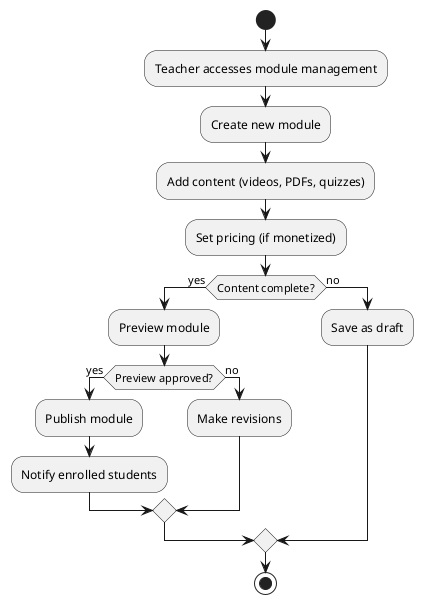@startuml module-management-activity-diagram

start
:Teacher accesses module management;
:Create new module;
:Add content (videos, PDFs, quizzes);
:Set pricing (if monetized);

if (Content complete?) then (yes)
    :Preview module;
    if (Preview approved?) then (yes)
        :Publish module;
        :Notify enrolled students;
    else (no)
        :Make revisions;
    endif
else (no)
    :Save as draft;
endif

stop

@enduml
